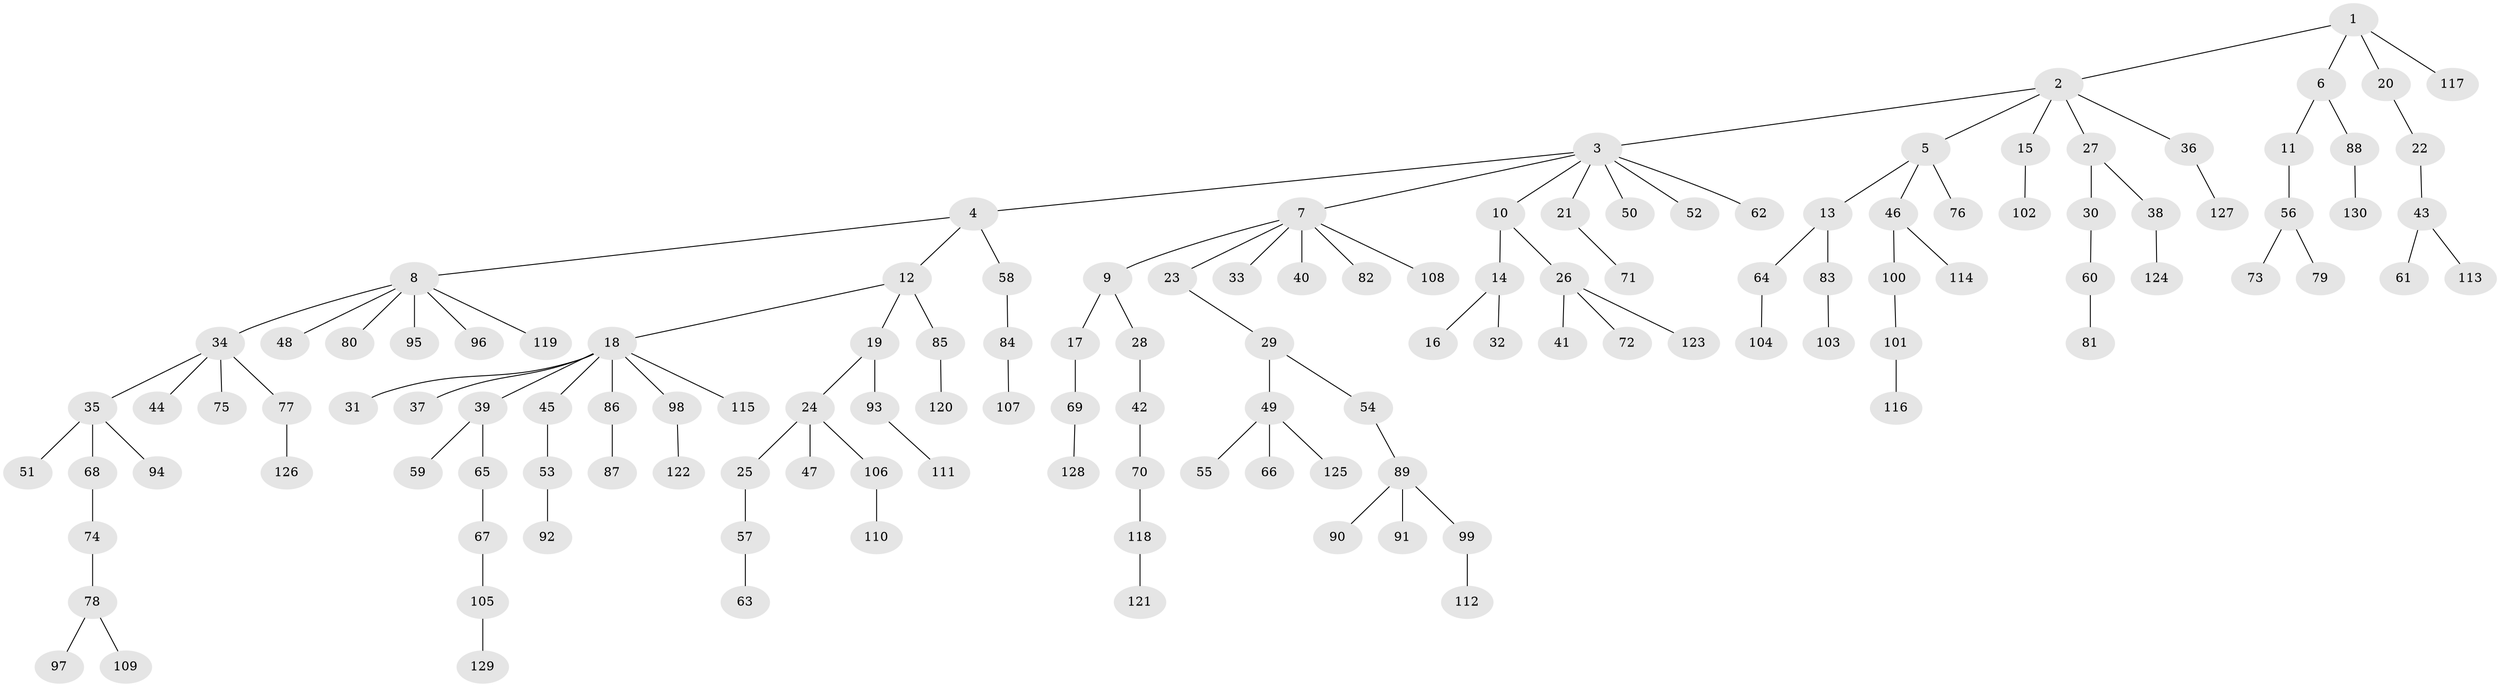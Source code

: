 // coarse degree distribution, {3: 0.10227272727272728, 8: 0.022727272727272728, 7: 0.022727272727272728, 4: 0.06818181818181818, 6: 0.011363636363636364, 2: 0.17045454545454544, 1: 0.5909090909090909, 5: 0.011363636363636364}
// Generated by graph-tools (version 1.1) at 2025/24/03/03/25 07:24:06]
// undirected, 130 vertices, 129 edges
graph export_dot {
graph [start="1"]
  node [color=gray90,style=filled];
  1;
  2;
  3;
  4;
  5;
  6;
  7;
  8;
  9;
  10;
  11;
  12;
  13;
  14;
  15;
  16;
  17;
  18;
  19;
  20;
  21;
  22;
  23;
  24;
  25;
  26;
  27;
  28;
  29;
  30;
  31;
  32;
  33;
  34;
  35;
  36;
  37;
  38;
  39;
  40;
  41;
  42;
  43;
  44;
  45;
  46;
  47;
  48;
  49;
  50;
  51;
  52;
  53;
  54;
  55;
  56;
  57;
  58;
  59;
  60;
  61;
  62;
  63;
  64;
  65;
  66;
  67;
  68;
  69;
  70;
  71;
  72;
  73;
  74;
  75;
  76;
  77;
  78;
  79;
  80;
  81;
  82;
  83;
  84;
  85;
  86;
  87;
  88;
  89;
  90;
  91;
  92;
  93;
  94;
  95;
  96;
  97;
  98;
  99;
  100;
  101;
  102;
  103;
  104;
  105;
  106;
  107;
  108;
  109;
  110;
  111;
  112;
  113;
  114;
  115;
  116;
  117;
  118;
  119;
  120;
  121;
  122;
  123;
  124;
  125;
  126;
  127;
  128;
  129;
  130;
  1 -- 2;
  1 -- 6;
  1 -- 20;
  1 -- 117;
  2 -- 3;
  2 -- 5;
  2 -- 15;
  2 -- 27;
  2 -- 36;
  3 -- 4;
  3 -- 7;
  3 -- 10;
  3 -- 21;
  3 -- 50;
  3 -- 52;
  3 -- 62;
  4 -- 8;
  4 -- 12;
  4 -- 58;
  5 -- 13;
  5 -- 46;
  5 -- 76;
  6 -- 11;
  6 -- 88;
  7 -- 9;
  7 -- 23;
  7 -- 33;
  7 -- 40;
  7 -- 82;
  7 -- 108;
  8 -- 34;
  8 -- 48;
  8 -- 80;
  8 -- 95;
  8 -- 96;
  8 -- 119;
  9 -- 17;
  9 -- 28;
  10 -- 14;
  10 -- 26;
  11 -- 56;
  12 -- 18;
  12 -- 19;
  12 -- 85;
  13 -- 64;
  13 -- 83;
  14 -- 16;
  14 -- 32;
  15 -- 102;
  17 -- 69;
  18 -- 31;
  18 -- 37;
  18 -- 39;
  18 -- 45;
  18 -- 86;
  18 -- 98;
  18 -- 115;
  19 -- 24;
  19 -- 93;
  20 -- 22;
  21 -- 71;
  22 -- 43;
  23 -- 29;
  24 -- 25;
  24 -- 47;
  24 -- 106;
  25 -- 57;
  26 -- 41;
  26 -- 72;
  26 -- 123;
  27 -- 30;
  27 -- 38;
  28 -- 42;
  29 -- 49;
  29 -- 54;
  30 -- 60;
  34 -- 35;
  34 -- 44;
  34 -- 75;
  34 -- 77;
  35 -- 51;
  35 -- 68;
  35 -- 94;
  36 -- 127;
  38 -- 124;
  39 -- 59;
  39 -- 65;
  42 -- 70;
  43 -- 61;
  43 -- 113;
  45 -- 53;
  46 -- 100;
  46 -- 114;
  49 -- 55;
  49 -- 66;
  49 -- 125;
  53 -- 92;
  54 -- 89;
  56 -- 73;
  56 -- 79;
  57 -- 63;
  58 -- 84;
  60 -- 81;
  64 -- 104;
  65 -- 67;
  67 -- 105;
  68 -- 74;
  69 -- 128;
  70 -- 118;
  74 -- 78;
  77 -- 126;
  78 -- 97;
  78 -- 109;
  83 -- 103;
  84 -- 107;
  85 -- 120;
  86 -- 87;
  88 -- 130;
  89 -- 90;
  89 -- 91;
  89 -- 99;
  93 -- 111;
  98 -- 122;
  99 -- 112;
  100 -- 101;
  101 -- 116;
  105 -- 129;
  106 -- 110;
  118 -- 121;
}
